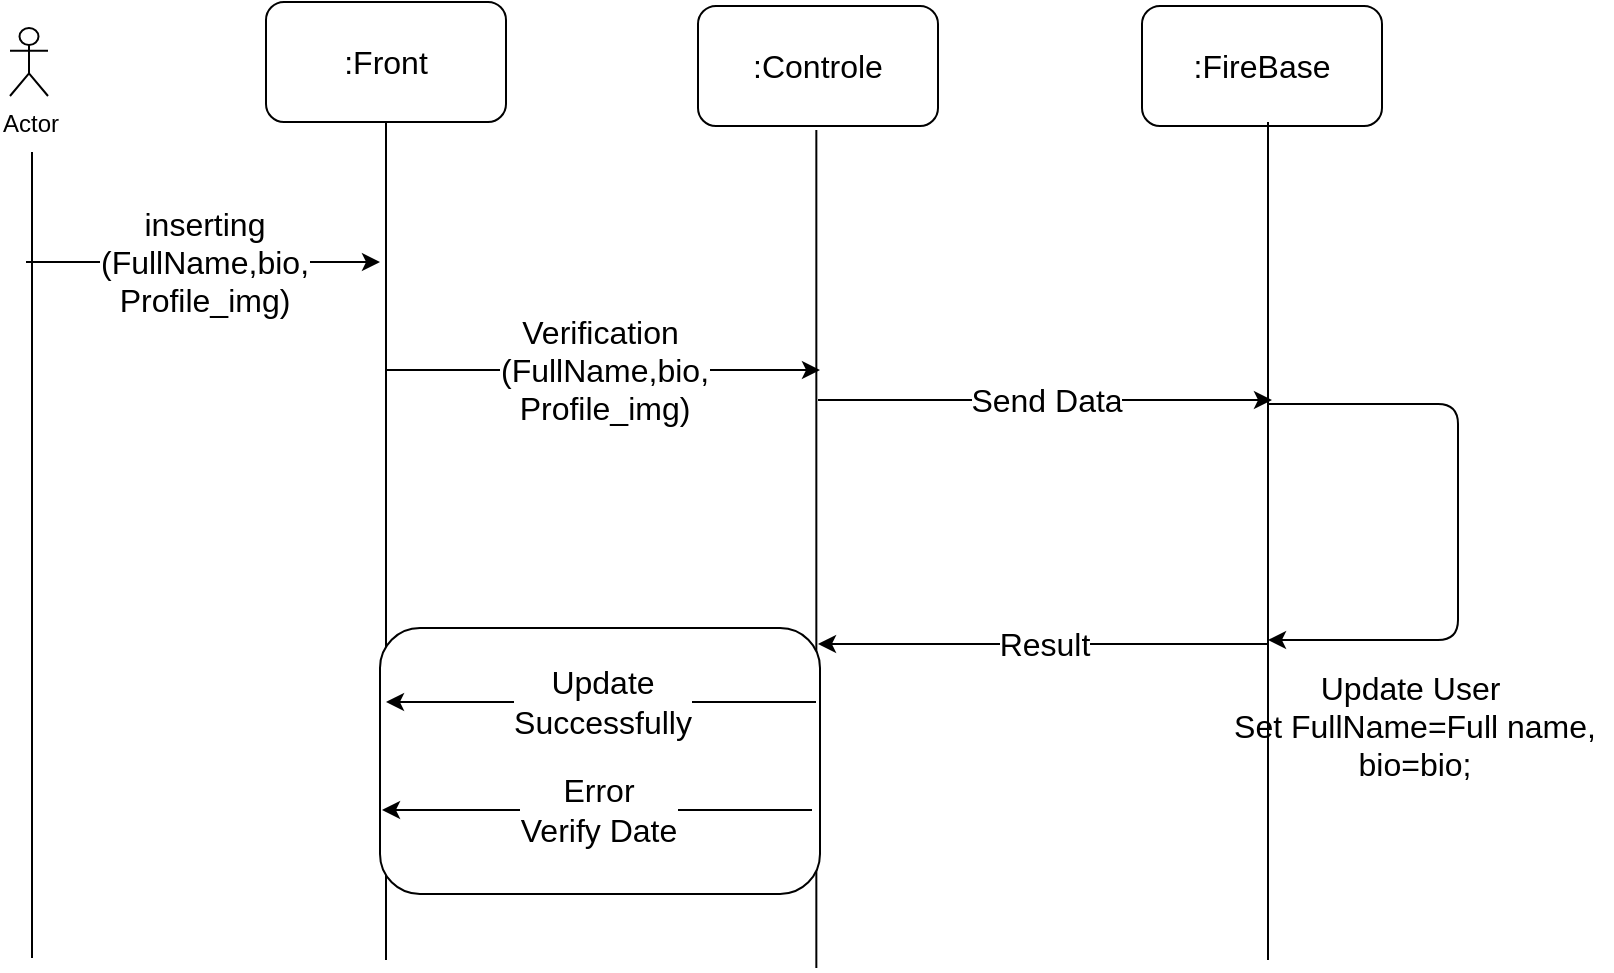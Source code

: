 <mxfile>
    <diagram id="eDEGl3UPnyf9JH5c8E0P" name="Page-1">
        <mxGraphModel dx="960" dy="712" grid="0" gridSize="10" guides="1" tooltips="1" connect="1" arrows="1" fold="1" page="1" pageScale="1" pageWidth="850" pageHeight="1100" math="0" shadow="0">
            <root>
                <mxCell id="0"/>
                <mxCell id="1" parent="0"/>
                <mxCell id="2" value="Actor" style="shape=umlActor;verticalLabelPosition=bottom;verticalAlign=top;html=1;outlineConnect=0;fillStyle=auto;" vertex="1" parent="1">
                    <mxGeometry x="38" y="91" width="19" height="34" as="geometry"/>
                </mxCell>
                <mxCell id="5" value="" style="endArrow=none;html=1;" edge="1" parent="1">
                    <mxGeometry width="50" height="50" relative="1" as="geometry">
                        <mxPoint x="49" y="556" as="sourcePoint"/>
                        <mxPoint x="49" y="153" as="targetPoint"/>
                    </mxGeometry>
                </mxCell>
                <mxCell id="8" value="&lt;font style=&quot;font-size: 16px;&quot;&gt;:Front&lt;/font&gt;" style="rounded=1;whiteSpace=wrap;html=1;fillStyle=auto;" vertex="1" parent="1">
                    <mxGeometry x="166" y="78" width="120" height="60" as="geometry"/>
                </mxCell>
                <mxCell id="9" value="&lt;font style=&quot;font-size: 16px;&quot;&gt;:Controle&lt;/font&gt;" style="rounded=1;whiteSpace=wrap;html=1;fillStyle=auto;" vertex="1" parent="1">
                    <mxGeometry x="382" y="80" width="120" height="60" as="geometry"/>
                </mxCell>
                <mxCell id="10" value="&lt;font style=&quot;font-size: 16px;&quot;&gt;:FireBase&lt;/font&gt;" style="rounded=1;whiteSpace=wrap;html=1;fillStyle=auto;" vertex="1" parent="1">
                    <mxGeometry x="604" y="80" width="120" height="60" as="geometry"/>
                </mxCell>
                <mxCell id="11" value="" style="endArrow=none;html=1;entryX=0.5;entryY=1;entryDx=0;entryDy=0;" edge="1" parent="1" target="8">
                    <mxGeometry width="50" height="50" relative="1" as="geometry">
                        <mxPoint x="226" y="557" as="sourcePoint"/>
                        <mxPoint x="502" y="244" as="targetPoint"/>
                    </mxGeometry>
                </mxCell>
                <mxCell id="12" value="" style="endArrow=none;html=1;entryX=0.5;entryY=1;entryDx=0;entryDy=0;" edge="1" parent="1">
                    <mxGeometry width="50" height="50" relative="1" as="geometry">
                        <mxPoint x="441.17" y="561" as="sourcePoint"/>
                        <mxPoint x="441.17" y="142" as="targetPoint"/>
                    </mxGeometry>
                </mxCell>
                <mxCell id="13" value="" style="endArrow=none;html=1;entryX=0.5;entryY=1;entryDx=0;entryDy=0;" edge="1" parent="1">
                    <mxGeometry width="50" height="50" relative="1" as="geometry">
                        <mxPoint x="667" y="557" as="sourcePoint"/>
                        <mxPoint x="667" y="138" as="targetPoint"/>
                    </mxGeometry>
                </mxCell>
                <mxCell id="14" value="&lt;span style=&quot;font-size: 16px;&quot;&gt;inserting&lt;br&gt;(FullName,bio,&lt;br&gt;Profile_img)&lt;br&gt;&lt;/span&gt;" style="endArrow=classic;html=1;" edge="1" parent="1">
                    <mxGeometry width="50" height="50" relative="1" as="geometry">
                        <mxPoint x="46" y="208" as="sourcePoint"/>
                        <mxPoint x="223" y="208" as="targetPoint"/>
                        <Array as="points"/>
                    </mxGeometry>
                </mxCell>
                <mxCell id="17" value="Verification&amp;nbsp;&lt;br&gt;(FullName,bio,&lt;br&gt;Profile_img)" style="endArrow=classic;html=1;fontSize=16;" edge="1" parent="1">
                    <mxGeometry width="50" height="50" relative="1" as="geometry">
                        <mxPoint x="226" y="262" as="sourcePoint"/>
                        <mxPoint x="443" y="262" as="targetPoint"/>
                    </mxGeometry>
                </mxCell>
                <mxCell id="20" value="" style="endArrow=classic;html=1;fontSize=16;" edge="1" parent="1">
                    <mxGeometry x="-0.544" width="50" height="50" relative="1" as="geometry">
                        <mxPoint x="667" y="279" as="sourcePoint"/>
                        <mxPoint x="667" y="397" as="targetPoint"/>
                        <Array as="points">
                            <mxPoint x="762" y="279"/>
                            <mxPoint x="762" y="397"/>
                        </Array>
                        <mxPoint x="1" as="offset"/>
                    </mxGeometry>
                </mxCell>
                <mxCell id="21" value="Result" style="endArrow=classic;html=1;fontSize=16;" edge="1" parent="1">
                    <mxGeometry width="50" height="50" relative="1" as="geometry">
                        <mxPoint x="667" y="399" as="sourcePoint"/>
                        <mxPoint x="442" y="399" as="targetPoint"/>
                    </mxGeometry>
                </mxCell>
                <mxCell id="24" value="" style="rounded=1;whiteSpace=wrap;html=1;fillStyle=auto;fontSize=16;" vertex="1" parent="1">
                    <mxGeometry x="223" y="391" width="220" height="133" as="geometry"/>
                </mxCell>
                <mxCell id="22" value="Update &lt;br&gt;Successfully" style="endArrow=classic;html=1;fontSize=16;" edge="1" parent="1">
                    <mxGeometry width="50" height="50" relative="1" as="geometry">
                        <mxPoint x="441" y="428" as="sourcePoint"/>
                        <mxPoint x="226" y="428" as="targetPoint"/>
                        <Array as="points">
                            <mxPoint x="304" y="428"/>
                        </Array>
                    </mxGeometry>
                </mxCell>
                <mxCell id="23" value="Error &lt;br&gt;Verify Date" style="endArrow=classic;html=1;fontSize=16;" edge="1" parent="1">
                    <mxGeometry width="50" height="50" relative="1" as="geometry">
                        <mxPoint x="439" y="482" as="sourcePoint"/>
                        <mxPoint x="224" y="482" as="targetPoint"/>
                    </mxGeometry>
                </mxCell>
                <mxCell id="28" value="Send Data" style="endArrow=classic;html=1;fontSize=16;" edge="1" parent="1">
                    <mxGeometry width="50" height="50" relative="1" as="geometry">
                        <mxPoint x="442" y="277" as="sourcePoint"/>
                        <mxPoint x="669" y="277" as="targetPoint"/>
                    </mxGeometry>
                </mxCell>
                <mxCell id="30" value="Update User&amp;nbsp;&lt;br&gt;Set FullName=Full name,&lt;br&gt;bio=bio;" style="text;html=1;align=center;verticalAlign=middle;resizable=0;points=[];autosize=1;strokeColor=none;fillColor=none;fontSize=16;" vertex="1" parent="1">
                    <mxGeometry x="640" y="405" width="199" height="70" as="geometry"/>
                </mxCell>
            </root>
        </mxGraphModel>
    </diagram>
</mxfile>
